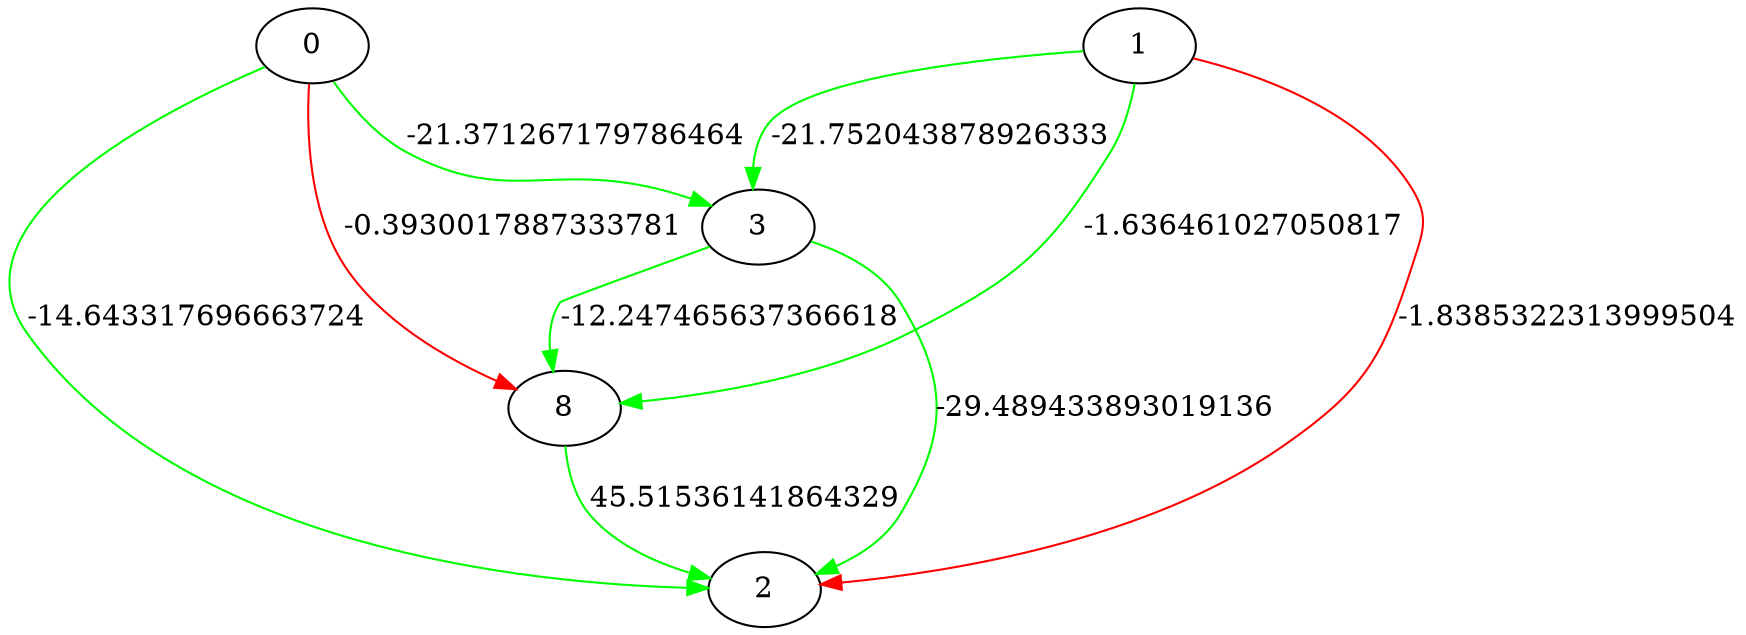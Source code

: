 // Genoming!
digraph {
	0 [label=0]
	1 [label=1]
	2 [label=2]
	3 [label=3]
	8 [label=8]
	0 -> 2 [label=-14.643317696663724 color=green]
	1 -> 2 [label=-1.8385322313999504 color=red]
	1 -> 3 [label=-21.752043878926333 color=green]
	3 -> 2 [label=-29.489433893019136 color=green]
	0 -> 3 [label=-21.371267179786464 color=green]
	0 -> 8 [label=-0.3930017887333781 color=red]
	8 -> 2 [label=45.51536141864329 color=green]
	1 -> 8 [label=-1.636461027050817 color=green]
	3 -> 8 [label=-12.247465637366618 color=green]
}
